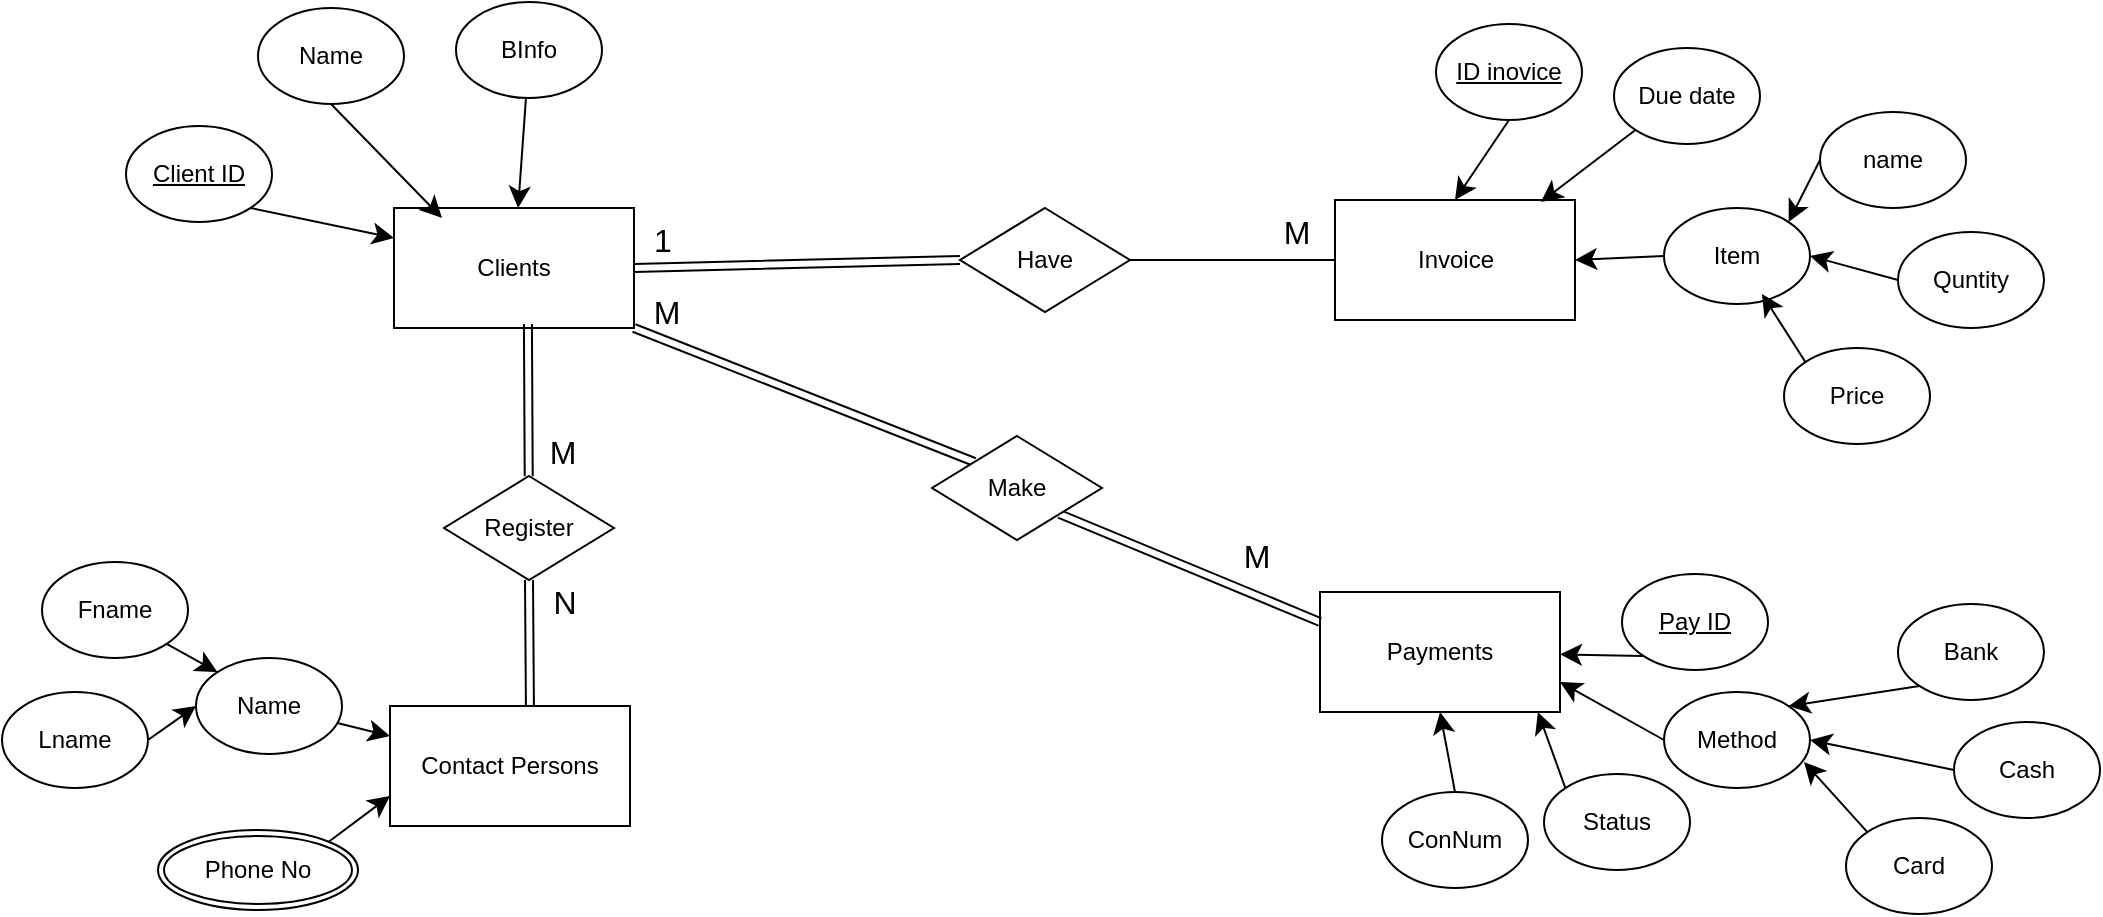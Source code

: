 <mxfile version="26.2.14">
  <diagram name="Page-1" id="FCgqFch-Zr8MTAoTyMl5">
    <mxGraphModel dx="1829" dy="1944" grid="0" gridSize="10" guides="1" tooltips="1" connect="1" arrows="1" fold="1" page="0" pageScale="1" pageWidth="850" pageHeight="1100" math="0" shadow="0">
      <root>
        <mxCell id="0" />
        <mxCell id="1" parent="0" />
        <mxCell id="BpyKgtoY-KuecPwc_zzV-1" value="Clients" style="rounded=0;whiteSpace=wrap;html=1;" parent="1" vertex="1">
          <mxGeometry x="-333" y="-644" width="120" height="60" as="geometry" />
        </mxCell>
        <mxCell id="BpyKgtoY-KuecPwc_zzV-2" value="Invoice" style="rounded=0;whiteSpace=wrap;html=1;" parent="1" vertex="1">
          <mxGeometry x="137.5" y="-648" width="120" height="60" as="geometry" />
        </mxCell>
        <mxCell id="BpyKgtoY-KuecPwc_zzV-3" value="Payments" style="rounded=0;whiteSpace=wrap;html=1;" parent="1" vertex="1">
          <mxGeometry x="130" y="-452" width="120" height="60" as="geometry" />
        </mxCell>
        <mxCell id="BpyKgtoY-KuecPwc_zzV-4" value="Contact Persons" style="rounded=0;whiteSpace=wrap;html=1;" parent="1" vertex="1">
          <mxGeometry x="-335" y="-395" width="120" height="60" as="geometry" />
        </mxCell>
        <mxCell id="BpyKgtoY-KuecPwc_zzV-5" value="Name" style="ellipse;whiteSpace=wrap;html=1;" parent="1" vertex="1">
          <mxGeometry x="-401" y="-744" width="73" height="48" as="geometry" />
        </mxCell>
        <mxCell id="BpyKgtoY-KuecPwc_zzV-28" style="edgeStyle=none;curved=1;rounded=0;orthogonalLoop=1;jettySize=auto;html=1;fontSize=12;startSize=8;endSize=8;" parent="1" source="BpyKgtoY-KuecPwc_zzV-6" target="BpyKgtoY-KuecPwc_zzV-1" edge="1">
          <mxGeometry relative="1" as="geometry" />
        </mxCell>
        <mxCell id="BpyKgtoY-KuecPwc_zzV-6" value="BInfo" style="ellipse;whiteSpace=wrap;html=1;" parent="1" vertex="1">
          <mxGeometry x="-302" y="-747" width="73" height="48" as="geometry" />
        </mxCell>
        <mxCell id="BpyKgtoY-KuecPwc_zzV-26" style="edgeStyle=none;curved=1;rounded=0;orthogonalLoop=1;jettySize=auto;html=1;exitX=1;exitY=1;exitDx=0;exitDy=0;entryX=0;entryY=0.25;entryDx=0;entryDy=0;fontSize=12;startSize=8;endSize=8;" parent="1" source="BpyKgtoY-KuecPwc_zzV-7" target="BpyKgtoY-KuecPwc_zzV-1" edge="1">
          <mxGeometry relative="1" as="geometry" />
        </mxCell>
        <mxCell id="BpyKgtoY-KuecPwc_zzV-7" value="Client ID" style="ellipse;whiteSpace=wrap;html=1;fontStyle=4" parent="1" vertex="1">
          <mxGeometry x="-467" y="-685" width="73" height="48" as="geometry" />
        </mxCell>
        <mxCell id="BpyKgtoY-KuecPwc_zzV-32" style="edgeStyle=none;curved=1;rounded=0;orthogonalLoop=1;jettySize=auto;html=1;exitX=1;exitY=1;exitDx=0;exitDy=0;entryX=0;entryY=0;entryDx=0;entryDy=0;fontSize=12;startSize=8;endSize=8;" parent="1" source="BpyKgtoY-KuecPwc_zzV-8" target="BpyKgtoY-KuecPwc_zzV-9" edge="1">
          <mxGeometry relative="1" as="geometry" />
        </mxCell>
        <mxCell id="BpyKgtoY-KuecPwc_zzV-8" value="Fname" style="ellipse;whiteSpace=wrap;html=1;" parent="1" vertex="1">
          <mxGeometry x="-509" y="-467" width="73" height="48" as="geometry" />
        </mxCell>
        <mxCell id="BpyKgtoY-KuecPwc_zzV-29" style="edgeStyle=none;curved=1;rounded=0;orthogonalLoop=1;jettySize=auto;html=1;entryX=0;entryY=0.25;entryDx=0;entryDy=0;fontSize=12;startSize=8;endSize=8;" parent="1" source="BpyKgtoY-KuecPwc_zzV-9" target="BpyKgtoY-KuecPwc_zzV-4" edge="1">
          <mxGeometry relative="1" as="geometry" />
        </mxCell>
        <mxCell id="BpyKgtoY-KuecPwc_zzV-9" value="Name" style="ellipse;whiteSpace=wrap;html=1;" parent="1" vertex="1">
          <mxGeometry x="-432" y="-419" width="73" height="48" as="geometry" />
        </mxCell>
        <mxCell id="BpyKgtoY-KuecPwc_zzV-31" style="edgeStyle=none;curved=1;rounded=0;orthogonalLoop=1;jettySize=auto;html=1;exitX=1;exitY=0.5;exitDx=0;exitDy=0;entryX=0;entryY=0.5;entryDx=0;entryDy=0;fontSize=12;startSize=8;endSize=8;" parent="1" source="BpyKgtoY-KuecPwc_zzV-11" target="BpyKgtoY-KuecPwc_zzV-9" edge="1">
          <mxGeometry relative="1" as="geometry" />
        </mxCell>
        <mxCell id="BpyKgtoY-KuecPwc_zzV-11" value="Lname" style="ellipse;whiteSpace=wrap;html=1;" parent="1" vertex="1">
          <mxGeometry x="-529" y="-402" width="73" height="48" as="geometry" />
        </mxCell>
        <mxCell id="BpyKgtoY-KuecPwc_zzV-38" style="edgeStyle=none;curved=1;rounded=0;orthogonalLoop=1;jettySize=auto;html=1;exitX=0;exitY=0.5;exitDx=0;exitDy=0;entryX=1;entryY=0;entryDx=0;entryDy=0;fontSize=12;startSize=8;endSize=8;" parent="1" source="BpyKgtoY-KuecPwc_zzV-12" target="BpyKgtoY-KuecPwc_zzV-15" edge="1">
          <mxGeometry relative="1" as="geometry" />
        </mxCell>
        <mxCell id="BpyKgtoY-KuecPwc_zzV-12" value="name" style="ellipse;whiteSpace=wrap;html=1;" parent="1" vertex="1">
          <mxGeometry x="380" y="-692" width="73" height="48" as="geometry" />
        </mxCell>
        <mxCell id="BpyKgtoY-KuecPwc_zzV-34" style="edgeStyle=none;curved=1;rounded=0;orthogonalLoop=1;jettySize=auto;html=1;exitX=0.5;exitY=1;exitDx=0;exitDy=0;entryX=0.5;entryY=0;entryDx=0;entryDy=0;fontSize=12;startSize=8;endSize=8;" parent="1" source="BpyKgtoY-KuecPwc_zzV-13" target="BpyKgtoY-KuecPwc_zzV-2" edge="1">
          <mxGeometry relative="1" as="geometry" />
        </mxCell>
        <mxCell id="BpyKgtoY-KuecPwc_zzV-13" value="ID inovice" style="ellipse;whiteSpace=wrap;html=1;fontStyle=4" parent="1" vertex="1">
          <mxGeometry x="188" y="-736" width="73" height="48" as="geometry" />
        </mxCell>
        <mxCell id="BpyKgtoY-KuecPwc_zzV-14" value="Due date" style="ellipse;whiteSpace=wrap;html=1;" parent="1" vertex="1">
          <mxGeometry x="277" y="-724" width="73" height="48" as="geometry" />
        </mxCell>
        <mxCell id="BpyKgtoY-KuecPwc_zzV-35" style="edgeStyle=none;curved=1;rounded=0;orthogonalLoop=1;jettySize=auto;html=1;exitX=0;exitY=0.5;exitDx=0;exitDy=0;entryX=1;entryY=0.5;entryDx=0;entryDy=0;fontSize=12;startSize=8;endSize=8;" parent="1" source="BpyKgtoY-KuecPwc_zzV-15" target="BpyKgtoY-KuecPwc_zzV-2" edge="1">
          <mxGeometry relative="1" as="geometry" />
        </mxCell>
        <mxCell id="BpyKgtoY-KuecPwc_zzV-15" value="Item" style="ellipse;whiteSpace=wrap;html=1;" parent="1" vertex="1">
          <mxGeometry x="302" y="-644" width="73" height="48" as="geometry" />
        </mxCell>
        <mxCell id="BpyKgtoY-KuecPwc_zzV-37" style="edgeStyle=none;curved=1;rounded=0;orthogonalLoop=1;jettySize=auto;html=1;exitX=0;exitY=0.5;exitDx=0;exitDy=0;entryX=1;entryY=0.5;entryDx=0;entryDy=0;fontSize=12;startSize=8;endSize=8;" parent="1" source="BpyKgtoY-KuecPwc_zzV-16" target="BpyKgtoY-KuecPwc_zzV-15" edge="1">
          <mxGeometry relative="1" as="geometry" />
        </mxCell>
        <mxCell id="BpyKgtoY-KuecPwc_zzV-16" value="Quntity" style="ellipse;whiteSpace=wrap;html=1;" parent="1" vertex="1">
          <mxGeometry x="419" y="-632" width="73" height="48" as="geometry" />
        </mxCell>
        <mxCell id="BpyKgtoY-KuecPwc_zzV-17" value="Price" style="ellipse;whiteSpace=wrap;html=1;" parent="1" vertex="1">
          <mxGeometry x="362" y="-574" width="73" height="48" as="geometry" />
        </mxCell>
        <mxCell id="BpyKgtoY-KuecPwc_zzV-39" style="edgeStyle=none;curved=1;rounded=0;orthogonalLoop=1;jettySize=auto;html=1;exitX=0;exitY=1;exitDx=0;exitDy=0;fontSize=12;startSize=8;endSize=8;" parent="1" source="BpyKgtoY-KuecPwc_zzV-18" target="BpyKgtoY-KuecPwc_zzV-3" edge="1">
          <mxGeometry relative="1" as="geometry" />
        </mxCell>
        <mxCell id="BpyKgtoY-KuecPwc_zzV-18" value="Pay ID" style="ellipse;whiteSpace=wrap;html=1;fontStyle=4" parent="1" vertex="1">
          <mxGeometry x="281" y="-461" width="73" height="48" as="geometry" />
        </mxCell>
        <mxCell id="BpyKgtoY-KuecPwc_zzV-40" style="edgeStyle=none;curved=1;rounded=0;orthogonalLoop=1;jettySize=auto;html=1;exitX=0;exitY=0.5;exitDx=0;exitDy=0;entryX=1;entryY=0.75;entryDx=0;entryDy=0;fontSize=12;startSize=8;endSize=8;" parent="1" source="BpyKgtoY-KuecPwc_zzV-19" target="BpyKgtoY-KuecPwc_zzV-3" edge="1">
          <mxGeometry relative="1" as="geometry" />
        </mxCell>
        <mxCell id="BpyKgtoY-KuecPwc_zzV-19" value="Method" style="ellipse;whiteSpace=wrap;html=1;" parent="1" vertex="1">
          <mxGeometry x="302" y="-402" width="73" height="48" as="geometry" />
        </mxCell>
        <mxCell id="BpyKgtoY-KuecPwc_zzV-20" value="Status" style="ellipse;whiteSpace=wrap;html=1;" parent="1" vertex="1">
          <mxGeometry x="242" y="-361" width="73" height="48" as="geometry" />
        </mxCell>
        <mxCell id="BpyKgtoY-KuecPwc_zzV-42" style="edgeStyle=none;curved=1;rounded=0;orthogonalLoop=1;jettySize=auto;html=1;exitX=0.5;exitY=0;exitDx=0;exitDy=0;entryX=0.5;entryY=1;entryDx=0;entryDy=0;fontSize=12;startSize=8;endSize=8;" parent="1" source="BpyKgtoY-KuecPwc_zzV-21" target="BpyKgtoY-KuecPwc_zzV-3" edge="1">
          <mxGeometry relative="1" as="geometry" />
        </mxCell>
        <mxCell id="BpyKgtoY-KuecPwc_zzV-21" value="ConNum" style="ellipse;whiteSpace=wrap;html=1;" parent="1" vertex="1">
          <mxGeometry x="161" y="-352" width="73" height="48" as="geometry" />
        </mxCell>
        <mxCell id="BpyKgtoY-KuecPwc_zzV-45" style="edgeStyle=none;curved=1;rounded=0;orthogonalLoop=1;jettySize=auto;html=1;exitX=0;exitY=1;exitDx=0;exitDy=0;entryX=1;entryY=0;entryDx=0;entryDy=0;fontSize=12;startSize=8;endSize=8;" parent="1" source="BpyKgtoY-KuecPwc_zzV-22" target="BpyKgtoY-KuecPwc_zzV-19" edge="1">
          <mxGeometry relative="1" as="geometry" />
        </mxCell>
        <mxCell id="BpyKgtoY-KuecPwc_zzV-22" value="Bank" style="ellipse;whiteSpace=wrap;html=1;" parent="1" vertex="1">
          <mxGeometry x="419" y="-446" width="73" height="48" as="geometry" />
        </mxCell>
        <mxCell id="BpyKgtoY-KuecPwc_zzV-44" style="edgeStyle=none;curved=1;rounded=0;orthogonalLoop=1;jettySize=auto;html=1;exitX=0;exitY=0.5;exitDx=0;exitDy=0;entryX=1;entryY=0.5;entryDx=0;entryDy=0;fontSize=12;startSize=8;endSize=8;" parent="1" source="BpyKgtoY-KuecPwc_zzV-23" target="BpyKgtoY-KuecPwc_zzV-19" edge="1">
          <mxGeometry relative="1" as="geometry" />
        </mxCell>
        <mxCell id="BpyKgtoY-KuecPwc_zzV-23" value="Cash" style="ellipse;whiteSpace=wrap;html=1;" parent="1" vertex="1">
          <mxGeometry x="447" y="-387" width="73" height="48" as="geometry" />
        </mxCell>
        <mxCell id="BpyKgtoY-KuecPwc_zzV-24" value="Card" style="ellipse;whiteSpace=wrap;html=1;" parent="1" vertex="1">
          <mxGeometry x="393" y="-339" width="73" height="48" as="geometry" />
        </mxCell>
        <mxCell id="BpyKgtoY-KuecPwc_zzV-27" style="edgeStyle=none;curved=1;rounded=0;orthogonalLoop=1;jettySize=auto;html=1;exitX=0.5;exitY=1;exitDx=0;exitDy=0;entryX=0.2;entryY=0.083;entryDx=0;entryDy=0;entryPerimeter=0;fontSize=12;startSize=8;endSize=8;" parent="1" source="BpyKgtoY-KuecPwc_zzV-5" target="BpyKgtoY-KuecPwc_zzV-1" edge="1">
          <mxGeometry relative="1" as="geometry" />
        </mxCell>
        <mxCell id="BpyKgtoY-KuecPwc_zzV-33" style="edgeStyle=none;curved=1;rounded=0;orthogonalLoop=1;jettySize=auto;html=1;exitX=0;exitY=1;exitDx=0;exitDy=0;entryX=0.858;entryY=0.017;entryDx=0;entryDy=0;entryPerimeter=0;fontSize=12;startSize=8;endSize=8;" parent="1" source="BpyKgtoY-KuecPwc_zzV-14" target="BpyKgtoY-KuecPwc_zzV-2" edge="1">
          <mxGeometry relative="1" as="geometry" />
        </mxCell>
        <mxCell id="BpyKgtoY-KuecPwc_zzV-36" style="edgeStyle=none;curved=1;rounded=0;orthogonalLoop=1;jettySize=auto;html=1;exitX=0;exitY=0;exitDx=0;exitDy=0;entryX=0.671;entryY=0.896;entryDx=0;entryDy=0;entryPerimeter=0;fontSize=12;startSize=8;endSize=8;" parent="1" source="BpyKgtoY-KuecPwc_zzV-17" target="BpyKgtoY-KuecPwc_zzV-15" edge="1">
          <mxGeometry relative="1" as="geometry" />
        </mxCell>
        <mxCell id="BpyKgtoY-KuecPwc_zzV-41" style="edgeStyle=none;curved=1;rounded=0;orthogonalLoop=1;jettySize=auto;html=1;exitX=0;exitY=0;exitDx=0;exitDy=0;entryX=0.908;entryY=1;entryDx=0;entryDy=0;entryPerimeter=0;fontSize=12;startSize=8;endSize=8;" parent="1" source="BpyKgtoY-KuecPwc_zzV-20" target="BpyKgtoY-KuecPwc_zzV-3" edge="1">
          <mxGeometry relative="1" as="geometry" />
        </mxCell>
        <mxCell id="BpyKgtoY-KuecPwc_zzV-43" style="edgeStyle=none;curved=1;rounded=0;orthogonalLoop=1;jettySize=auto;html=1;exitX=0;exitY=0;exitDx=0;exitDy=0;entryX=0.959;entryY=0.729;entryDx=0;entryDy=0;entryPerimeter=0;fontSize=12;startSize=8;endSize=8;" parent="1" source="BpyKgtoY-KuecPwc_zzV-24" target="BpyKgtoY-KuecPwc_zzV-19" edge="1">
          <mxGeometry relative="1" as="geometry" />
        </mxCell>
        <mxCell id="BpyKgtoY-KuecPwc_zzV-48" style="edgeStyle=none;curved=1;rounded=0;orthogonalLoop=1;jettySize=auto;html=1;exitX=1;exitY=0;exitDx=0;exitDy=0;entryX=0;entryY=0.75;entryDx=0;entryDy=0;fontSize=12;startSize=8;endSize=8;" parent="1" source="BpyKgtoY-KuecPwc_zzV-46" target="BpyKgtoY-KuecPwc_zzV-4" edge="1">
          <mxGeometry relative="1" as="geometry" />
        </mxCell>
        <mxCell id="BpyKgtoY-KuecPwc_zzV-46" value="Phone No" style="ellipse;shape=doubleEllipse;margin=3;whiteSpace=wrap;html=1;align=center;" parent="1" vertex="1">
          <mxGeometry x="-451" y="-333" width="100" height="40" as="geometry" />
        </mxCell>
        <mxCell id="BpyKgtoY-KuecPwc_zzV-49" value="Register" style="shape=rhombus;perimeter=rhombusPerimeter;whiteSpace=wrap;html=1;align=center;" parent="1" vertex="1">
          <mxGeometry x="-308" y="-510" width="85" height="52" as="geometry" />
        </mxCell>
        <mxCell id="BpyKgtoY-KuecPwc_zzV-50" style="edgeStyle=none;curved=1;rounded=0;orthogonalLoop=1;jettySize=auto;html=1;entryX=0.558;entryY=0.967;entryDx=0;entryDy=0;entryPerimeter=0;fontSize=12;endArrow=none;startFill=0;shape=link;" parent="1" source="BpyKgtoY-KuecPwc_zzV-49" target="BpyKgtoY-KuecPwc_zzV-1" edge="1">
          <mxGeometry relative="1" as="geometry" />
        </mxCell>
        <mxCell id="BpyKgtoY-KuecPwc_zzV-51" style="edgeStyle=none;curved=1;rounded=0;orthogonalLoop=1;jettySize=auto;html=1;exitX=0.5;exitY=1;exitDx=0;exitDy=0;entryX=0.583;entryY=0;entryDx=0;entryDy=0;entryPerimeter=0;fontSize=12;endArrow=none;startFill=0;shape=link;" parent="1" source="BpyKgtoY-KuecPwc_zzV-49" target="BpyKgtoY-KuecPwc_zzV-4" edge="1">
          <mxGeometry relative="1" as="geometry" />
        </mxCell>
        <mxCell id="BpyKgtoY-KuecPwc_zzV-56" style="edgeStyle=none;curved=1;rounded=0;orthogonalLoop=1;jettySize=auto;html=1;exitX=1;exitY=1;exitDx=0;exitDy=0;entryX=0;entryY=0.25;entryDx=0;entryDy=0;fontSize=12;endArrow=none;startFill=0;shape=link;" parent="1" source="BpyKgtoY-KuecPwc_zzV-52" target="BpyKgtoY-KuecPwc_zzV-3" edge="1">
          <mxGeometry relative="1" as="geometry" />
        </mxCell>
        <mxCell id="BpyKgtoY-KuecPwc_zzV-57" style="edgeStyle=none;curved=1;rounded=0;orthogonalLoop=1;jettySize=auto;html=1;exitX=0;exitY=0;exitDx=0;exitDy=0;entryX=1;entryY=1;entryDx=0;entryDy=0;fontSize=12;endArrow=none;startFill=0;shape=link;" parent="1" source="BpyKgtoY-KuecPwc_zzV-52" target="BpyKgtoY-KuecPwc_zzV-1" edge="1">
          <mxGeometry relative="1" as="geometry" />
        </mxCell>
        <mxCell id="BpyKgtoY-KuecPwc_zzV-52" value="Make" style="shape=rhombus;perimeter=rhombusPerimeter;whiteSpace=wrap;html=1;align=center;" parent="1" vertex="1">
          <mxGeometry x="-64" y="-530" width="85" height="52" as="geometry" />
        </mxCell>
        <mxCell id="BpyKgtoY-KuecPwc_zzV-54" style="edgeStyle=none;curved=1;rounded=0;orthogonalLoop=1;jettySize=auto;html=1;exitX=0;exitY=0.5;exitDx=0;exitDy=0;entryX=1;entryY=0.5;entryDx=0;entryDy=0;fontSize=12;endArrow=none;startFill=0;shape=link;" parent="1" source="BpyKgtoY-KuecPwc_zzV-53" target="BpyKgtoY-KuecPwc_zzV-1" edge="1">
          <mxGeometry relative="1" as="geometry" />
        </mxCell>
        <mxCell id="BpyKgtoY-KuecPwc_zzV-55" style="edgeStyle=none;curved=1;rounded=0;orthogonalLoop=1;jettySize=auto;html=1;exitX=1;exitY=0.5;exitDx=0;exitDy=0;entryX=0;entryY=0.5;entryDx=0;entryDy=0;fontSize=12;startSize=8;endSize=8;endArrow=none;startFill=0;" parent="1" source="BpyKgtoY-KuecPwc_zzV-53" target="BpyKgtoY-KuecPwc_zzV-2" edge="1">
          <mxGeometry relative="1" as="geometry" />
        </mxCell>
        <mxCell id="BpyKgtoY-KuecPwc_zzV-53" value="Have" style="shape=rhombus;perimeter=rhombusPerimeter;whiteSpace=wrap;html=1;align=center;" parent="1" vertex="1">
          <mxGeometry x="-50" y="-644" width="85" height="52" as="geometry" />
        </mxCell>
        <mxCell id="BpyKgtoY-KuecPwc_zzV-60" value="M" style="text;html=1;align=center;verticalAlign=middle;resizable=0;points=[];autosize=1;strokeColor=none;fillColor=none;fontSize=16;" parent="1" vertex="1">
          <mxGeometry x="-265" y="-538" width="31" height="31" as="geometry" />
        </mxCell>
        <mxCell id="BpyKgtoY-KuecPwc_zzV-61" value="N" style="text;html=1;align=center;verticalAlign=middle;resizable=0;points=[];autosize=1;strokeColor=none;fillColor=none;fontSize=16;" parent="1" vertex="1">
          <mxGeometry x="-263" y="-463" width="30" height="31" as="geometry" />
        </mxCell>
        <mxCell id="BpyKgtoY-KuecPwc_zzV-62" value="1" style="text;html=1;align=center;verticalAlign=middle;resizable=0;points=[];autosize=1;strokeColor=none;fillColor=none;fontSize=16;" parent="1" vertex="1">
          <mxGeometry x="-213" y="-644" width="27" height="31" as="geometry" />
        </mxCell>
        <mxCell id="BpyKgtoY-KuecPwc_zzV-63" value="M" style="text;html=1;align=center;verticalAlign=middle;resizable=0;points=[];autosize=1;strokeColor=none;fillColor=none;fontSize=16;" parent="1" vertex="1">
          <mxGeometry x="-213" y="-608" width="31" height="31" as="geometry" />
        </mxCell>
        <mxCell id="BpyKgtoY-KuecPwc_zzV-64" value="M" style="text;html=1;align=center;verticalAlign=middle;resizable=0;points=[];autosize=1;strokeColor=none;fillColor=none;fontSize=16;" parent="1" vertex="1">
          <mxGeometry x="82" y="-486" width="31" height="31" as="geometry" />
        </mxCell>
        <mxCell id="BpyKgtoY-KuecPwc_zzV-65" value="M" style="text;html=1;align=center;verticalAlign=middle;resizable=0;points=[];autosize=1;strokeColor=none;fillColor=none;fontSize=16;" parent="1" vertex="1">
          <mxGeometry x="102" y="-648" width="31" height="31" as="geometry" />
        </mxCell>
      </root>
    </mxGraphModel>
  </diagram>
</mxfile>
